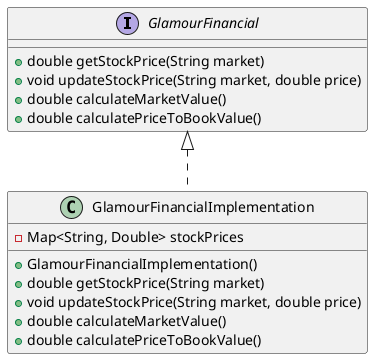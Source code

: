 @startuml

' Define interfaces and classes

interface GlamourFinancial {
    +double getStockPrice(String market)
    +void updateStockPrice(String market, double price)
    +double calculateMarketValue()
    +double calculatePriceToBookValue()
}

class GlamourFinancialImplementation implements GlamourFinancial {
    -Map<String, Double> stockPrices
    +GlamourFinancialImplementation()
    +double getStockPrice(String market)
    +void updateStockPrice(String market, double price)
    +double calculateMarketValue()
    +double calculatePriceToBookValue()
}

@enduml

